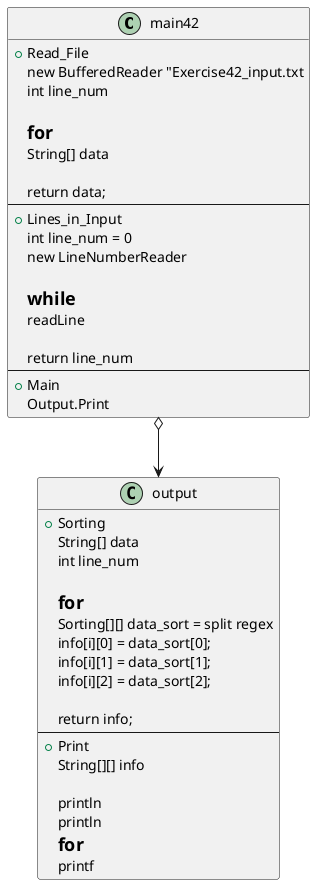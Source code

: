 @startuml
'https://plantuml.com/sequence-diagram

class main42 {
+Read_File
new BufferedReader "Exercise42_input.txt
int line_num

=for
String[] data

return data;
--
+Lines_in_Input
int line_num = 0
new LineNumberReader

=while
readLine

return line_num
--
+Main
Output.Print
}

class output {
+Sorting
String[] data
int line_num

=for
Sorting[][] data_sort = split regex
  info[i][0] = data_sort[0];
  info[i][1] = data_sort[1];
  info[i][2] = data_sort[2];

  return info;
--
+Print
String[][] info

println
println
=for
printf
}

main42 o--> output
@enduml